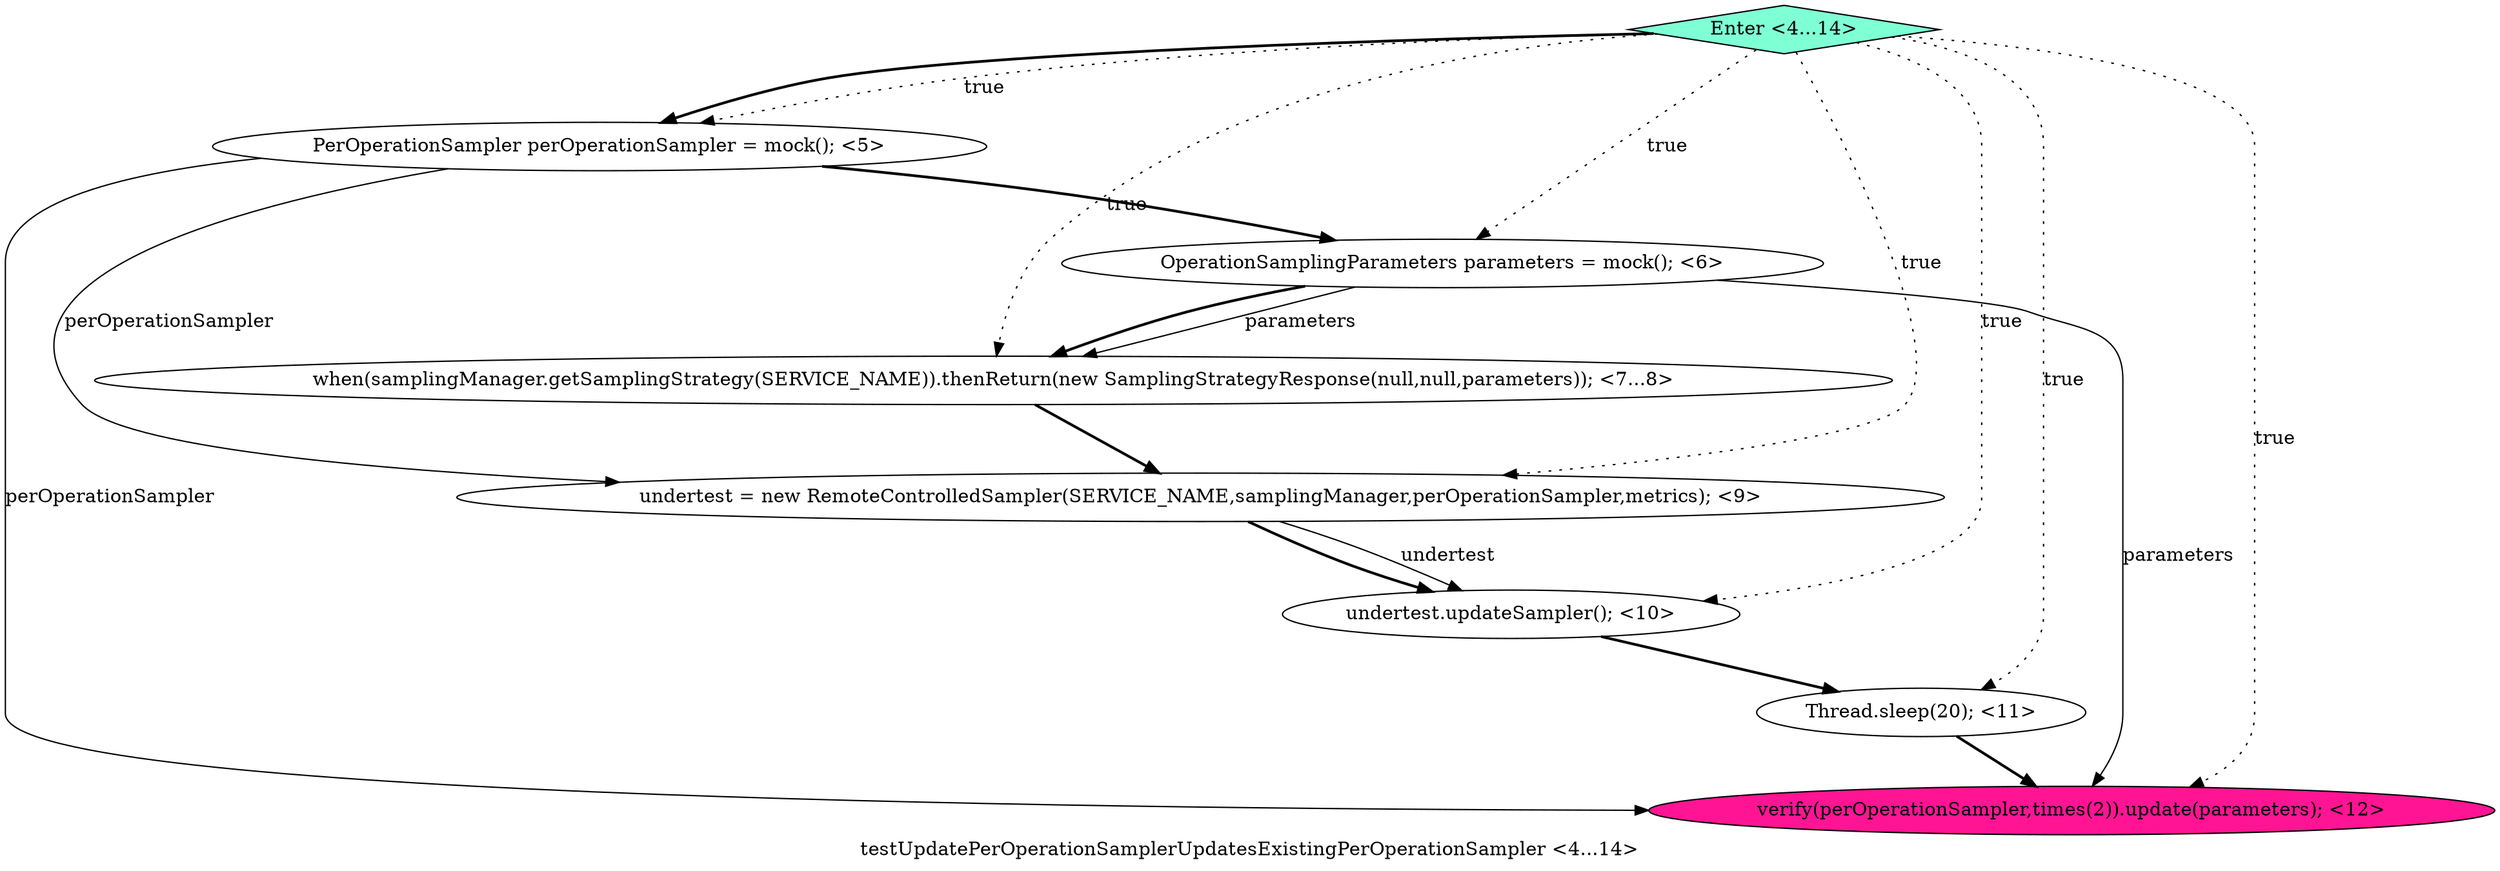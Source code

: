 digraph PDG {
label = "testUpdatePerOperationSamplerUpdatesExistingPerOperationSampler <4...14>";
0.3 [style = filled, label = "undertest = new RemoteControlledSampler(SERVICE_NAME,samplingManager,perOperationSampler,metrics); <9>", fillcolor = white, shape = ellipse];
0.4 [style = filled, label = "undertest.updateSampler(); <10>", fillcolor = white, shape = ellipse];
0.0 [style = filled, label = "PerOperationSampler perOperationSampler = mock(); <5>", fillcolor = white, shape = ellipse];
0.1 [style = filled, label = "OperationSamplingParameters parameters = mock(); <6>", fillcolor = white, shape = ellipse];
0.7 [style = filled, label = "Enter <4...14>", fillcolor = aquamarine, shape = diamond];
0.6 [style = filled, label = "verify(perOperationSampler,times(2)).update(parameters); <12>", fillcolor = deeppink, shape = ellipse];
0.2 [style = filled, label = "when(samplingManager.getSamplingStrategy(SERVICE_NAME)).thenReturn(new SamplingStrategyResponse(null,null,parameters)); <7...8>", fillcolor = white, shape = ellipse];
0.5 [style = filled, label = "Thread.sleep(20); <11>", fillcolor = white, shape = ellipse];
0.0 -> 0.1 [style = bold, label=""];
0.0 -> 0.3 [style = solid, label="perOperationSampler"];
0.0 -> 0.6 [style = solid, label="perOperationSampler"];
0.1 -> 0.2 [style = solid, label="parameters"];
0.1 -> 0.2 [style = bold, label=""];
0.1 -> 0.6 [style = solid, label="parameters"];
0.2 -> 0.3 [style = bold, label=""];
0.3 -> 0.4 [style = solid, label="undertest"];
0.3 -> 0.4 [style = bold, label=""];
0.4 -> 0.5 [style = bold, label=""];
0.5 -> 0.6 [style = bold, label=""];
0.7 -> 0.0 [style = dotted, label="true"];
0.7 -> 0.0 [style = bold, label=""];
0.7 -> 0.1 [style = dotted, label="true"];
0.7 -> 0.2 [style = dotted, label="true"];
0.7 -> 0.3 [style = dotted, label="true"];
0.7 -> 0.4 [style = dotted, label="true"];
0.7 -> 0.5 [style = dotted, label="true"];
0.7 -> 0.6 [style = dotted, label="true"];
}
